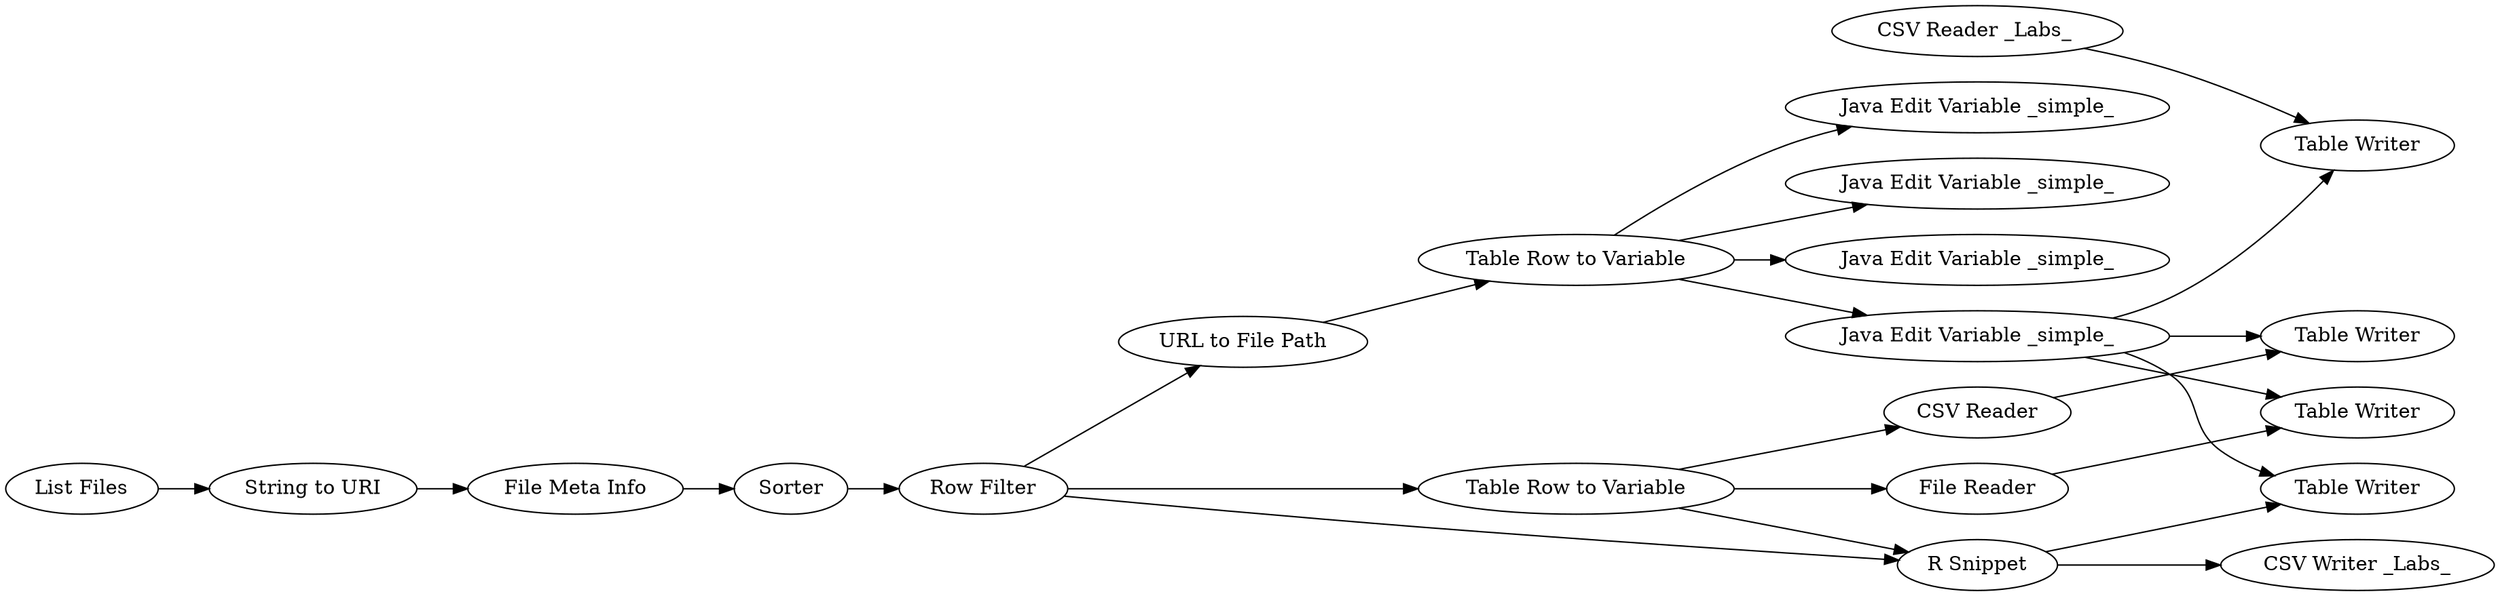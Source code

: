 digraph {
	"-6114868600978297490_35" [label="Table Writer"]
	"-6114868600978297490_31" [label="CSV Reader _Labs_ "]
	"-6071632207060139825_23" [label="URL to File Path"]
	"-6114868600978297490_38" [label="CSV Writer _Labs_"]
	"-6114868600978297490_28" [label="Table Row to Variable"]
	"-6114868600978297490_33" [label="Table Writer"]
	"-6071632207060139825_29" [label="Table Row to Variable"]
	"-6114868600978297490_17" [label="String to URI"]
	"-6114868600978297490_20" [label="R Snippet"]
	"-6114868600978297490_15" [label="List Files"]
	"-6114868600978297490_19" [label="Row Filter"]
	"-6071632207060139825_25" [label="Java Edit Variable _simple_"]
	"-6114868600978297490_30" [label="CSV Reader"]
	"-6071632207060139825_37" [label="Java Edit Variable _simple_"]
	"-6114868600978297490_26" [label="Table Writer"]
	"-6114868600978297490_16" [label="File Meta Info"]
	"-6071632207060139825_34" [label="Java Edit Variable _simple_"]
	"-6114868600978297490_1" [label="File Reader"]
	"-6114868600978297490_36" [label="Table Writer"]
	"-6071632207060139825_32" [label="Java Edit Variable _simple_"]
	"-6114868600978297490_18" [label=Sorter]
	"-6114868600978297490_19" -> "-6114868600978297490_28"
	"-6071632207060139825_37" -> "-6114868600978297490_26"
	"-6114868600978297490_15" -> "-6114868600978297490_17"
	"-6114868600978297490_28" -> "-6114868600978297490_30"
	"-6114868600978297490_28" -> "-6114868600978297490_1"
	"-6071632207060139825_29" -> "-6071632207060139825_34"
	"-6071632207060139825_37" -> "-6114868600978297490_36"
	"-6071632207060139825_29" -> "-6071632207060139825_37"
	"-6114868600978297490_19" -> "-6071632207060139825_23"
	"-6114868600978297490_20" -> "-6114868600978297490_26"
	"-6071632207060139825_37" -> "-6114868600978297490_33"
	"-6071632207060139825_29" -> "-6071632207060139825_32"
	"-6071632207060139825_23" -> "-6071632207060139825_29"
	"-6114868600978297490_18" -> "-6114868600978297490_19"
	"-6114868600978297490_31" -> "-6114868600978297490_35"
	"-6071632207060139825_29" -> "-6071632207060139825_25"
	"-6071632207060139825_37" -> "-6114868600978297490_35"
	"-6114868600978297490_16" -> "-6114868600978297490_18"
	"-6114868600978297490_30" -> "-6114868600978297490_33"
	"-6114868600978297490_19" -> "-6114868600978297490_20"
	"-6114868600978297490_1" -> "-6114868600978297490_36"
	"-6114868600978297490_20" -> "-6114868600978297490_38"
	"-6114868600978297490_17" -> "-6114868600978297490_16"
	"-6114868600978297490_28" -> "-6114868600978297490_20"
	rankdir=LR
}
